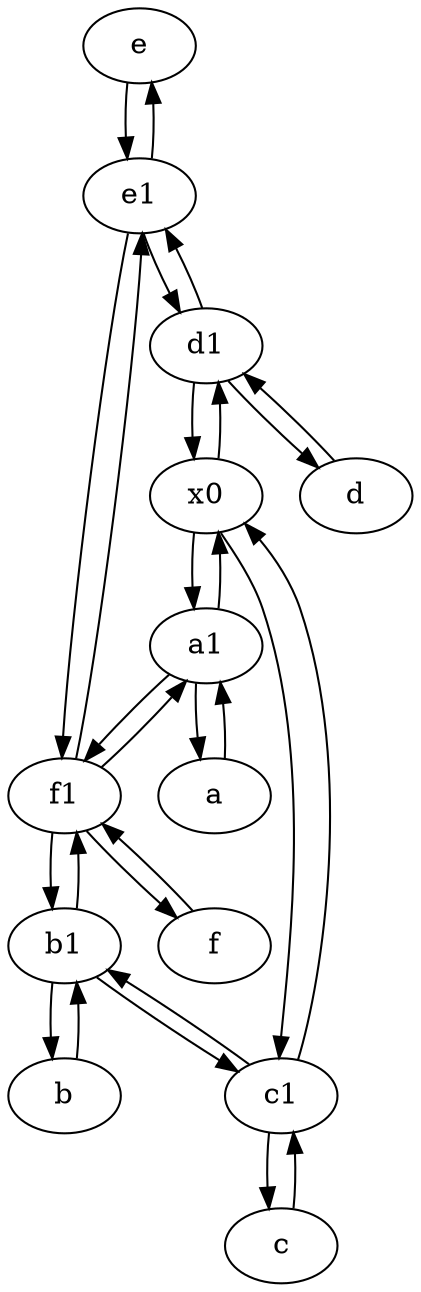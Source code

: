 digraph  {
	e [pos="30,50!"];
	a1 [pos="40,15!"];
	x0;
	e1 [pos="25,45!"];
	b1 [pos="45,20!"];
	b [pos="50,20!"];
	f1;
	c [pos="20,10!"];
	d [pos="20,30!"];
	f [pos="15,45!"];
	d1 [pos="25,30!"];
	c1 [pos="30,15!"];
	a [pos="40,10!"];
	f1 -> e1;
	a1 -> x0;
	f1 -> f;
	c -> c1;
	d1 -> e1;
	b1 -> c1;
	a1 -> a;
	x0 -> d1;
	b1 -> f1;
	d -> d1;
	f -> f1;
	e -> e1;
	d1 -> x0;
	b1 -> b;
	e1 -> f1;
	e1 -> e;
	b -> b1;
	c1 -> c;
	e1 -> d1;
	a1 -> f1;
	f1 -> a1;
	a -> a1;
	f1 -> b1;
	x0 -> a1;
	d1 -> d;
	c1 -> x0;
	x0 -> c1;
	c1 -> b1;

	}